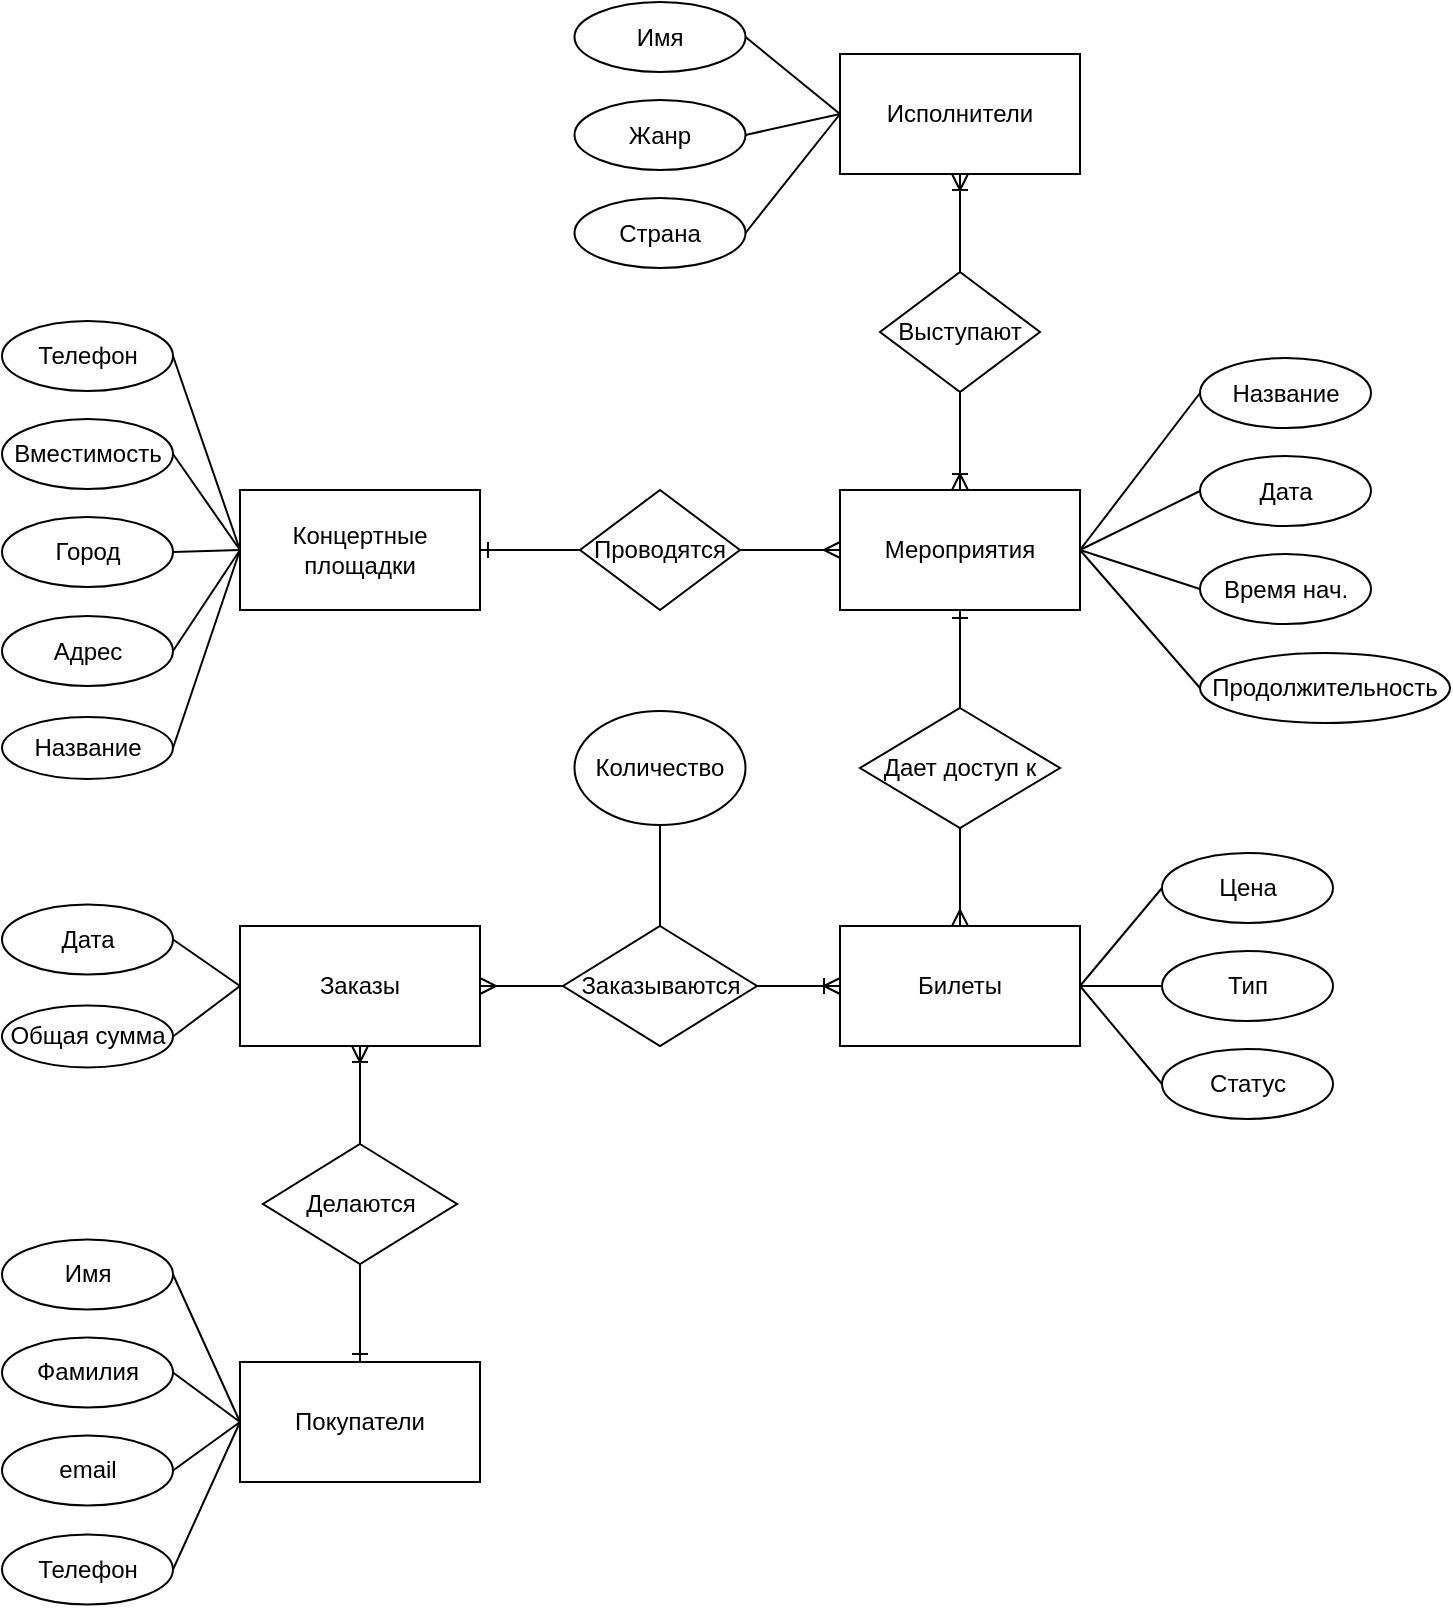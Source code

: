 <mxfile>
    <diagram id="pb3T96yxwLDmCUXIyjci" name="Page-1">
        <mxGraphModel dx="1167" dy="1063" grid="0" gridSize="10" guides="1" tooltips="1" connect="1" arrows="1" fold="1" page="0" pageScale="1" pageWidth="850" pageHeight="1100" background="#ffffff" math="0" shadow="0">
            <root>
                <mxCell id="0"/>
                <mxCell id="1" parent="0"/>
                <mxCell id="5" style="edgeStyle=none;html=1;exitX=1;exitY=0.5;exitDx=0;exitDy=0;entryX=0;entryY=0.5;entryDx=0;entryDy=0;fontColor=#000000;strokeColor=#000000;endArrow=none;endFill=0;startArrow=ERone;startFill=0;" parent="1" source="2" target="4" edge="1">
                    <mxGeometry relative="1" as="geometry"/>
                </mxCell>
                <mxCell id="47" style="edgeStyle=none;rounded=0;html=1;exitX=0;exitY=0.5;exitDx=0;exitDy=0;entryX=1;entryY=0.5;entryDx=0;entryDy=0;strokeColor=#000000;fontColor=#000000;startArrow=none;startFill=0;endArrow=none;endFill=0;" parent="1" source="2" target="30" edge="1">
                    <mxGeometry relative="1" as="geometry"/>
                </mxCell>
                <mxCell id="50" style="edgeStyle=none;rounded=0;html=1;exitX=0;exitY=0.5;exitDx=0;exitDy=0;entryX=1;entryY=0.5;entryDx=0;entryDy=0;strokeColor=#000000;fontColor=#000000;startArrow=none;startFill=0;endArrow=none;endFill=0;" parent="1" source="2" target="28" edge="1">
                    <mxGeometry relative="1" as="geometry"/>
                </mxCell>
                <mxCell id="2" value="&lt;font color=&quot;#000000&quot;&gt;Концертные площадки&lt;/font&gt;" style="rounded=0;whiteSpace=wrap;html=1;fillColor=none;strokeColor=#000000;" parent="1" vertex="1">
                    <mxGeometry x="-100" y="66" width="120" height="60" as="geometry"/>
                </mxCell>
                <mxCell id="3" value="&lt;font color=&quot;#000000&quot;&gt;Мероприятия&lt;/font&gt;" style="rounded=0;whiteSpace=wrap;html=1;fillColor=none;strokeColor=#000000;" parent="1" vertex="1">
                    <mxGeometry x="200" y="66" width="120" height="60" as="geometry"/>
                </mxCell>
                <mxCell id="6" style="edgeStyle=none;html=1;exitX=1;exitY=0.5;exitDx=0;exitDy=0;entryX=0;entryY=0.5;entryDx=0;entryDy=0;strokeColor=#000000;fontColor=#000000;endArrow=ERmany;endFill=0;" parent="1" source="4" target="3" edge="1">
                    <mxGeometry relative="1" as="geometry"/>
                </mxCell>
                <mxCell id="4" value="Проводятся" style="rhombus;whiteSpace=wrap;html=1;strokeColor=#000000;fontColor=#000000;fillColor=none;" parent="1" vertex="1">
                    <mxGeometry x="70" y="66" width="80" height="60" as="geometry"/>
                </mxCell>
                <mxCell id="10" style="edgeStyle=none;html=1;exitX=0.5;exitY=0;exitDx=0;exitDy=0;entryX=0.5;entryY=1;entryDx=0;entryDy=0;strokeColor=#000000;fontColor=#000000;startArrow=none;startFill=0;endArrow=ERoneToMany;endFill=0;" parent="1" source="7" target="8" edge="1">
                    <mxGeometry relative="1" as="geometry"/>
                </mxCell>
                <mxCell id="11" style="edgeStyle=none;html=1;exitX=0.5;exitY=1;exitDx=0;exitDy=0;entryX=0.5;entryY=0;entryDx=0;entryDy=0;strokeColor=#000000;fontColor=#000000;startArrow=none;startFill=0;endArrow=ERoneToMany;endFill=0;" parent="1" source="7" target="3" edge="1">
                    <mxGeometry relative="1" as="geometry"/>
                </mxCell>
                <mxCell id="7" value="Выступают" style="rhombus;whiteSpace=wrap;html=1;strokeColor=#000000;fontColor=#000000;fillColor=none;" parent="1" vertex="1">
                    <mxGeometry x="220" y="-43" width="80" height="60" as="geometry"/>
                </mxCell>
                <mxCell id="8" value="&lt;font color=&quot;#000000&quot;&gt;Исполнители&lt;/font&gt;" style="rounded=0;whiteSpace=wrap;html=1;fillColor=none;strokeColor=#000000;" parent="1" vertex="1">
                    <mxGeometry x="200" y="-152" width="120" height="60" as="geometry"/>
                </mxCell>
                <mxCell id="14" style="edgeStyle=none;html=1;exitX=0.5;exitY=1;exitDx=0;exitDy=0;entryX=0.5;entryY=0;entryDx=0;entryDy=0;strokeColor=#000000;fontColor=#000000;startArrow=none;startFill=0;endArrow=ERmany;endFill=0;" parent="1" source="12" target="13" edge="1">
                    <mxGeometry relative="1" as="geometry"/>
                </mxCell>
                <mxCell id="15" style="edgeStyle=none;html=1;exitX=0.5;exitY=0;exitDx=0;exitDy=0;entryX=0.5;entryY=1;entryDx=0;entryDy=0;strokeColor=#000000;fontColor=#000000;startArrow=none;startFill=0;endArrow=ERone;endFill=0;" parent="1" source="12" target="3" edge="1">
                    <mxGeometry relative="1" as="geometry"/>
                </mxCell>
                <mxCell id="12" value="Дает доступ к" style="rhombus;whiteSpace=wrap;html=1;strokeColor=#000000;fontColor=#000000;fillColor=none;" parent="1" vertex="1">
                    <mxGeometry x="210" y="175" width="100" height="60" as="geometry"/>
                </mxCell>
                <mxCell id="64" style="edgeStyle=none;rounded=0;html=1;exitX=1;exitY=0.5;exitDx=0;exitDy=0;entryX=0;entryY=0.5;entryDx=0;entryDy=0;strokeColor=#000000;fontColor=#000000;startArrow=none;startFill=0;endArrow=none;endFill=0;" parent="1" source="13" target="63" edge="1">
                    <mxGeometry relative="1" as="geometry"/>
                </mxCell>
                <mxCell id="66" style="edgeStyle=none;rounded=0;html=1;exitX=1;exitY=0.5;exitDx=0;exitDy=0;entryX=0;entryY=0.5;entryDx=0;entryDy=0;strokeColor=#000000;fontColor=#000000;startArrow=none;startFill=0;endArrow=none;endFill=0;" parent="1" source="13" target="61" edge="1">
                    <mxGeometry relative="1" as="geometry"/>
                </mxCell>
                <mxCell id="13" value="&lt;font color=&quot;#000000&quot;&gt;Билеты&lt;br&gt;&lt;/font&gt;" style="rounded=0;whiteSpace=wrap;html=1;fillColor=none;strokeColor=#000000;" parent="1" vertex="1">
                    <mxGeometry x="200" y="284" width="120" height="60" as="geometry"/>
                </mxCell>
                <mxCell id="20" style="edgeStyle=none;html=1;exitX=1;exitY=0.5;exitDx=0;exitDy=0;entryX=0;entryY=0.5;entryDx=0;entryDy=0;strokeColor=#000000;fontColor=#000000;startArrow=none;startFill=0;endArrow=ERoneToMany;endFill=0;" parent="1" source="16" target="13" edge="1">
                    <mxGeometry relative="1" as="geometry"/>
                </mxCell>
                <mxCell id="21" style="edgeStyle=none;html=1;exitX=0;exitY=0.5;exitDx=0;exitDy=0;entryX=1;entryY=0.5;entryDx=0;entryDy=0;strokeColor=#000000;fontColor=#000000;startArrow=none;startFill=0;endArrow=ERmany;endFill=0;" parent="1" source="16" target="17" edge="1">
                    <mxGeometry relative="1" as="geometry"/>
                </mxCell>
                <mxCell id="25" style="edgeStyle=none;html=1;exitX=0.5;exitY=0;exitDx=0;exitDy=0;entryX=0.5;entryY=1;entryDx=0;entryDy=0;strokeColor=#000000;fontColor=#000000;startArrow=none;startFill=0;endArrow=none;endFill=0;" parent="1" source="16" target="24" edge="1">
                    <mxGeometry relative="1" as="geometry"/>
                </mxCell>
                <mxCell id="16" value="Заказываются" style="rhombus;whiteSpace=wrap;html=1;strokeColor=#000000;fontColor=#000000;fillColor=none;" parent="1" vertex="1">
                    <mxGeometry x="61.5" y="284" width="97" height="60" as="geometry"/>
                </mxCell>
                <mxCell id="17" value="&lt;font color=&quot;#000000&quot;&gt;Заказы&lt;/font&gt;" style="rounded=0;whiteSpace=wrap;html=1;fillColor=none;strokeColor=#000000;" parent="1" vertex="1">
                    <mxGeometry x="-100" y="284" width="120" height="60" as="geometry"/>
                </mxCell>
                <mxCell id="22" style="edgeStyle=none;html=1;exitX=0.5;exitY=1;exitDx=0;exitDy=0;entryX=0.5;entryY=0;entryDx=0;entryDy=0;strokeColor=#000000;fontColor=#000000;startArrow=none;startFill=0;endArrow=ERone;endFill=0;" parent="1" source="18" target="19" edge="1">
                    <mxGeometry relative="1" as="geometry"/>
                </mxCell>
                <mxCell id="23" style="edgeStyle=none;html=1;exitX=0.5;exitY=0;exitDx=0;exitDy=0;entryX=0.5;entryY=1;entryDx=0;entryDy=0;strokeColor=#000000;fontColor=#000000;startArrow=none;startFill=0;endArrow=ERoneToMany;endFill=0;" parent="1" source="18" target="17" edge="1">
                    <mxGeometry relative="1" as="geometry"/>
                </mxCell>
                <mxCell id="18" value="Делаются" style="rhombus;whiteSpace=wrap;html=1;strokeColor=#000000;fontColor=#000000;fillColor=none;" parent="1" vertex="1">
                    <mxGeometry x="-88.5" y="393" width="97" height="60" as="geometry"/>
                </mxCell>
                <mxCell id="77" style="edgeStyle=none;rounded=0;html=1;exitX=0;exitY=0.5;exitDx=0;exitDy=0;entryX=1;entryY=0.5;entryDx=0;entryDy=0;strokeColor=#000000;fontColor=#000000;startArrow=none;startFill=0;endArrow=none;endFill=0;" parent="1" source="19" target="73" edge="1">
                    <mxGeometry relative="1" as="geometry"/>
                </mxCell>
                <mxCell id="19" value="&lt;font color=&quot;#000000&quot;&gt;Покупатели&lt;/font&gt;" style="rounded=0;whiteSpace=wrap;html=1;fillColor=none;strokeColor=#000000;" parent="1" vertex="1">
                    <mxGeometry x="-100" y="502" width="120" height="60" as="geometry"/>
                </mxCell>
                <mxCell id="24" value="Количество" style="ellipse;whiteSpace=wrap;html=1;strokeColor=#000000;fontColor=#000000;fillColor=none;" parent="1" vertex="1">
                    <mxGeometry x="67.25" y="176.5" width="85.5" height="57" as="geometry"/>
                </mxCell>
                <mxCell id="52" style="edgeStyle=none;rounded=0;html=1;exitX=1;exitY=0.5;exitDx=0;exitDy=0;entryX=0;entryY=0.5;entryDx=0;entryDy=0;strokeColor=#000000;fontColor=#000000;startArrow=none;startFill=0;endArrow=none;endFill=0;" parent="1" source="26" target="2" edge="1">
                    <mxGeometry relative="1" as="geometry"/>
                </mxCell>
                <mxCell id="26" value="Название" style="ellipse;whiteSpace=wrap;html=1;strokeColor=#000000;fontColor=#000000;fillColor=none;" parent="1" vertex="1">
                    <mxGeometry x="-219" y="179.5" width="85.5" height="31" as="geometry"/>
                </mxCell>
                <mxCell id="51" style="edgeStyle=none;rounded=0;html=1;exitX=1;exitY=0.5;exitDx=0;exitDy=0;entryX=0;entryY=0.5;entryDx=0;entryDy=0;strokeColor=#000000;fontColor=#000000;startArrow=none;startFill=0;endArrow=none;endFill=0;" parent="1" source="27" target="2" edge="1">
                    <mxGeometry relative="1" as="geometry"/>
                </mxCell>
                <mxCell id="27" value="Адрес" style="ellipse;whiteSpace=wrap;html=1;strokeColor=#000000;fontColor=#000000;fillColor=none;" parent="1" vertex="1">
                    <mxGeometry x="-219" y="129" width="85.5" height="35" as="geometry"/>
                </mxCell>
                <mxCell id="28" value="Город" style="ellipse;whiteSpace=wrap;html=1;strokeColor=#000000;fontColor=#000000;fillColor=none;" parent="1" vertex="1">
                    <mxGeometry x="-219" y="79.5" width="85.5" height="35" as="geometry"/>
                </mxCell>
                <mxCell id="48" style="edgeStyle=none;rounded=0;html=1;exitX=1;exitY=0.5;exitDx=0;exitDy=0;entryX=0;entryY=0.5;entryDx=0;entryDy=0;strokeColor=#000000;fontColor=#000000;startArrow=none;startFill=0;endArrow=none;endFill=0;" parent="1" source="29" target="2" edge="1">
                    <mxGeometry relative="1" as="geometry"/>
                </mxCell>
                <mxCell id="29" value="Вместимость" style="ellipse;whiteSpace=wrap;html=1;strokeColor=#000000;fontColor=#000000;fillColor=none;" parent="1" vertex="1">
                    <mxGeometry x="-219" y="30.5" width="85.5" height="35" as="geometry"/>
                </mxCell>
                <mxCell id="30" value="Телефон" style="ellipse;whiteSpace=wrap;html=1;strokeColor=#000000;fontColor=#000000;fillColor=none;" parent="1" vertex="1">
                    <mxGeometry x="-219" y="-18.5" width="85.5" height="35" as="geometry"/>
                </mxCell>
                <mxCell id="40" style="edgeStyle=none;rounded=0;html=1;exitX=1;exitY=0.5;exitDx=0;exitDy=0;entryX=0;entryY=0.5;entryDx=0;entryDy=0;strokeColor=#000000;fontColor=#000000;startArrow=none;startFill=0;endArrow=none;endFill=0;" parent="1" source="37" target="8" edge="1">
                    <mxGeometry relative="1" as="geometry"/>
                </mxCell>
                <mxCell id="37" value="Страна" style="ellipse;whiteSpace=wrap;html=1;strokeColor=#000000;fontColor=#000000;fillColor=none;" parent="1" vertex="1">
                    <mxGeometry x="67.25" y="-80" width="85.5" height="35" as="geometry"/>
                </mxCell>
                <mxCell id="43" style="edgeStyle=none;rounded=0;html=1;exitX=1;exitY=0.5;exitDx=0;exitDy=0;entryX=0;entryY=0.5;entryDx=0;entryDy=0;strokeColor=#000000;fontColor=#000000;startArrow=none;startFill=0;endArrow=none;endFill=0;" parent="1" source="38" target="8" edge="1">
                    <mxGeometry relative="1" as="geometry"/>
                </mxCell>
                <mxCell id="38" value="Жанр" style="ellipse;whiteSpace=wrap;html=1;strokeColor=#000000;fontColor=#000000;fillColor=none;" parent="1" vertex="1">
                    <mxGeometry x="67.25" y="-129" width="85.5" height="35" as="geometry"/>
                </mxCell>
                <mxCell id="42" style="edgeStyle=none;rounded=0;html=1;exitX=1;exitY=0.5;exitDx=0;exitDy=0;entryX=0;entryY=0.5;entryDx=0;entryDy=0;strokeColor=#000000;fontColor=#000000;startArrow=none;startFill=0;endArrow=none;endFill=0;" parent="1" source="39" target="8" edge="1">
                    <mxGeometry relative="1" as="geometry"/>
                </mxCell>
                <mxCell id="39" value="Имя" style="ellipse;whiteSpace=wrap;html=1;strokeColor=#000000;fontColor=#000000;fillColor=none;" parent="1" vertex="1">
                    <mxGeometry x="67.25" y="-178" width="85.5" height="35" as="geometry"/>
                </mxCell>
                <mxCell id="60" style="edgeStyle=none;rounded=0;html=1;exitX=0;exitY=0.5;exitDx=0;exitDy=0;entryX=1;entryY=0.5;entryDx=0;entryDy=0;strokeColor=#000000;fontColor=#000000;startArrow=none;startFill=0;endArrow=none;endFill=0;" parent="1" source="53" target="3" edge="1">
                    <mxGeometry relative="1" as="geometry"/>
                </mxCell>
                <mxCell id="53" value="Продолжительность" style="ellipse;whiteSpace=wrap;html=1;strokeColor=#000000;fontColor=#000000;fillColor=none;" parent="1" vertex="1">
                    <mxGeometry x="380" y="147.5" width="125" height="35" as="geometry"/>
                </mxCell>
                <mxCell id="59" style="edgeStyle=none;rounded=0;html=1;exitX=0;exitY=0.5;exitDx=0;exitDy=0;entryX=1;entryY=0.5;entryDx=0;entryDy=0;strokeColor=#000000;fontColor=#000000;startArrow=none;startFill=0;endArrow=none;endFill=0;" parent="1" source="54" target="3" edge="1">
                    <mxGeometry relative="1" as="geometry"/>
                </mxCell>
                <mxCell id="54" value="Время нач." style="ellipse;whiteSpace=wrap;html=1;strokeColor=#000000;fontColor=#000000;fillColor=none;" parent="1" vertex="1">
                    <mxGeometry x="380" y="98" width="85.5" height="35" as="geometry"/>
                </mxCell>
                <mxCell id="58" style="edgeStyle=none;rounded=0;html=1;exitX=0;exitY=0.5;exitDx=0;exitDy=0;entryX=1;entryY=0.5;entryDx=0;entryDy=0;strokeColor=#000000;fontColor=#000000;startArrow=none;startFill=0;endArrow=none;endFill=0;" parent="1" source="55" target="3" edge="1">
                    <mxGeometry relative="1" as="geometry"/>
                </mxCell>
                <mxCell id="55" value="Дата" style="ellipse;whiteSpace=wrap;html=1;strokeColor=#000000;fontColor=#000000;fillColor=none;" parent="1" vertex="1">
                    <mxGeometry x="380" y="49" width="85.5" height="35" as="geometry"/>
                </mxCell>
                <mxCell id="57" style="edgeStyle=none;rounded=0;html=1;exitX=0;exitY=0.5;exitDx=0;exitDy=0;entryX=1;entryY=0.5;entryDx=0;entryDy=0;strokeColor=#000000;fontColor=#000000;startArrow=none;startFill=0;endArrow=none;endFill=0;" parent="1" source="56" target="3" edge="1">
                    <mxGeometry relative="1" as="geometry"/>
                </mxCell>
                <mxCell id="56" value="Название" style="ellipse;whiteSpace=wrap;html=1;strokeColor=#000000;fontColor=#000000;fillColor=none;" parent="1" vertex="1">
                    <mxGeometry x="380" width="85.5" height="35" as="geometry"/>
                </mxCell>
                <mxCell id="61" value="Статус" style="ellipse;whiteSpace=wrap;html=1;strokeColor=#000000;fontColor=#000000;fillColor=none;" parent="1" vertex="1">
                    <mxGeometry x="361" y="345.5" width="85.5" height="35" as="geometry"/>
                </mxCell>
                <mxCell id="65" style="edgeStyle=none;rounded=0;html=1;exitX=0;exitY=0.5;exitDx=0;exitDy=0;entryX=1;entryY=0.5;entryDx=0;entryDy=0;strokeColor=#000000;fontColor=#000000;startArrow=none;startFill=0;endArrow=none;endFill=0;" parent="1" source="62" target="13" edge="1">
                    <mxGeometry relative="1" as="geometry"/>
                </mxCell>
                <mxCell id="62" value="Тип" style="ellipse;whiteSpace=wrap;html=1;strokeColor=#000000;fontColor=#000000;fillColor=none;" parent="1" vertex="1">
                    <mxGeometry x="361" y="296.5" width="85.5" height="35" as="geometry"/>
                </mxCell>
                <mxCell id="63" value="Цена" style="ellipse;whiteSpace=wrap;html=1;strokeColor=#000000;fontColor=#000000;fillColor=none;" parent="1" vertex="1">
                    <mxGeometry x="361" y="247.5" width="85.5" height="35" as="geometry"/>
                </mxCell>
                <mxCell id="70" style="edgeStyle=none;rounded=0;html=1;exitX=1;exitY=0.5;exitDx=0;exitDy=0;entryX=0;entryY=0.5;entryDx=0;entryDy=0;strokeColor=#000000;fontColor=#000000;startArrow=none;startFill=0;endArrow=none;endFill=0;" parent="1" source="67" target="17" edge="1">
                    <mxGeometry relative="1" as="geometry"/>
                </mxCell>
                <mxCell id="67" value="Общая сумма" style="ellipse;whiteSpace=wrap;html=1;strokeColor=#000000;fontColor=#000000;fillColor=none;" parent="1" vertex="1">
                    <mxGeometry x="-219" y="323.75" width="85.5" height="31" as="geometry"/>
                </mxCell>
                <mxCell id="69" style="edgeStyle=none;rounded=0;html=1;exitX=1;exitY=0.5;exitDx=0;exitDy=0;entryX=0;entryY=0.5;entryDx=0;entryDy=0;strokeColor=#000000;fontColor=#000000;startArrow=none;startFill=0;endArrow=none;endFill=0;" parent="1" source="68" target="17" edge="1">
                    <mxGeometry relative="1" as="geometry"/>
                </mxCell>
                <mxCell id="68" value="Дата" style="ellipse;whiteSpace=wrap;html=1;strokeColor=#000000;fontColor=#000000;fillColor=none;" parent="1" vertex="1">
                    <mxGeometry x="-219" y="273.25" width="85.5" height="35" as="geometry"/>
                </mxCell>
                <mxCell id="79" style="edgeStyle=none;rounded=0;html=1;exitX=1;exitY=0.5;exitDx=0;exitDy=0;entryX=0;entryY=0.5;entryDx=0;entryDy=0;strokeColor=#000000;fontColor=#000000;startArrow=none;startFill=0;endArrow=none;endFill=0;" parent="1" source="71" target="19" edge="1">
                    <mxGeometry relative="1" as="geometry"/>
                </mxCell>
                <mxCell id="71" value="Телефон" style="ellipse;whiteSpace=wrap;html=1;strokeColor=#000000;fontColor=#000000;fillColor=none;" parent="1" vertex="1">
                    <mxGeometry x="-219" y="588.25" width="85.5" height="35" as="geometry"/>
                </mxCell>
                <mxCell id="78" style="edgeStyle=none;rounded=0;html=1;exitX=1;exitY=0.5;exitDx=0;exitDy=0;entryX=0;entryY=0.5;entryDx=0;entryDy=0;strokeColor=#000000;fontColor=#000000;startArrow=none;startFill=0;endArrow=none;endFill=0;" parent="1" source="72" target="19" edge="1">
                    <mxGeometry relative="1" as="geometry"/>
                </mxCell>
                <mxCell id="72" value="email" style="ellipse;whiteSpace=wrap;html=1;strokeColor=#000000;fontColor=#000000;fillColor=none;" parent="1" vertex="1">
                    <mxGeometry x="-219" y="538.75" width="85.5" height="35" as="geometry"/>
                </mxCell>
                <mxCell id="73" value="Фамилия" style="ellipse;whiteSpace=wrap;html=1;strokeColor=#000000;fontColor=#000000;fillColor=none;" parent="1" vertex="1">
                    <mxGeometry x="-219" y="489.75" width="85.5" height="35" as="geometry"/>
                </mxCell>
                <mxCell id="75" style="edgeStyle=none;rounded=0;html=1;exitX=1;exitY=0.5;exitDx=0;exitDy=0;entryX=0;entryY=0.5;entryDx=0;entryDy=0;strokeColor=#000000;fontColor=#000000;startArrow=none;startFill=0;endArrow=none;endFill=0;" parent="1" source="74" target="19" edge="1">
                    <mxGeometry relative="1" as="geometry"/>
                </mxCell>
                <mxCell id="74" value="Имя" style="ellipse;whiteSpace=wrap;html=1;strokeColor=#000000;fontColor=#000000;fillColor=none;" parent="1" vertex="1">
                    <mxGeometry x="-219" y="440.75" width="85.5" height="35" as="geometry"/>
                </mxCell>
            </root>
        </mxGraphModel>
    </diagram>
</mxfile>